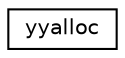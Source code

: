 digraph "Graphical Class Hierarchy"
{
  edge [fontname="Helvetica",fontsize="10",labelfontname="Helvetica",labelfontsize="10"];
  node [fontname="Helvetica",fontsize="10",shape=record];
  rankdir="LR";
  Node0 [label="yyalloc",height=0.2,width=0.4,color="black", fillcolor="white", style="filled",URL="$unionyyalloc.html"];
}
